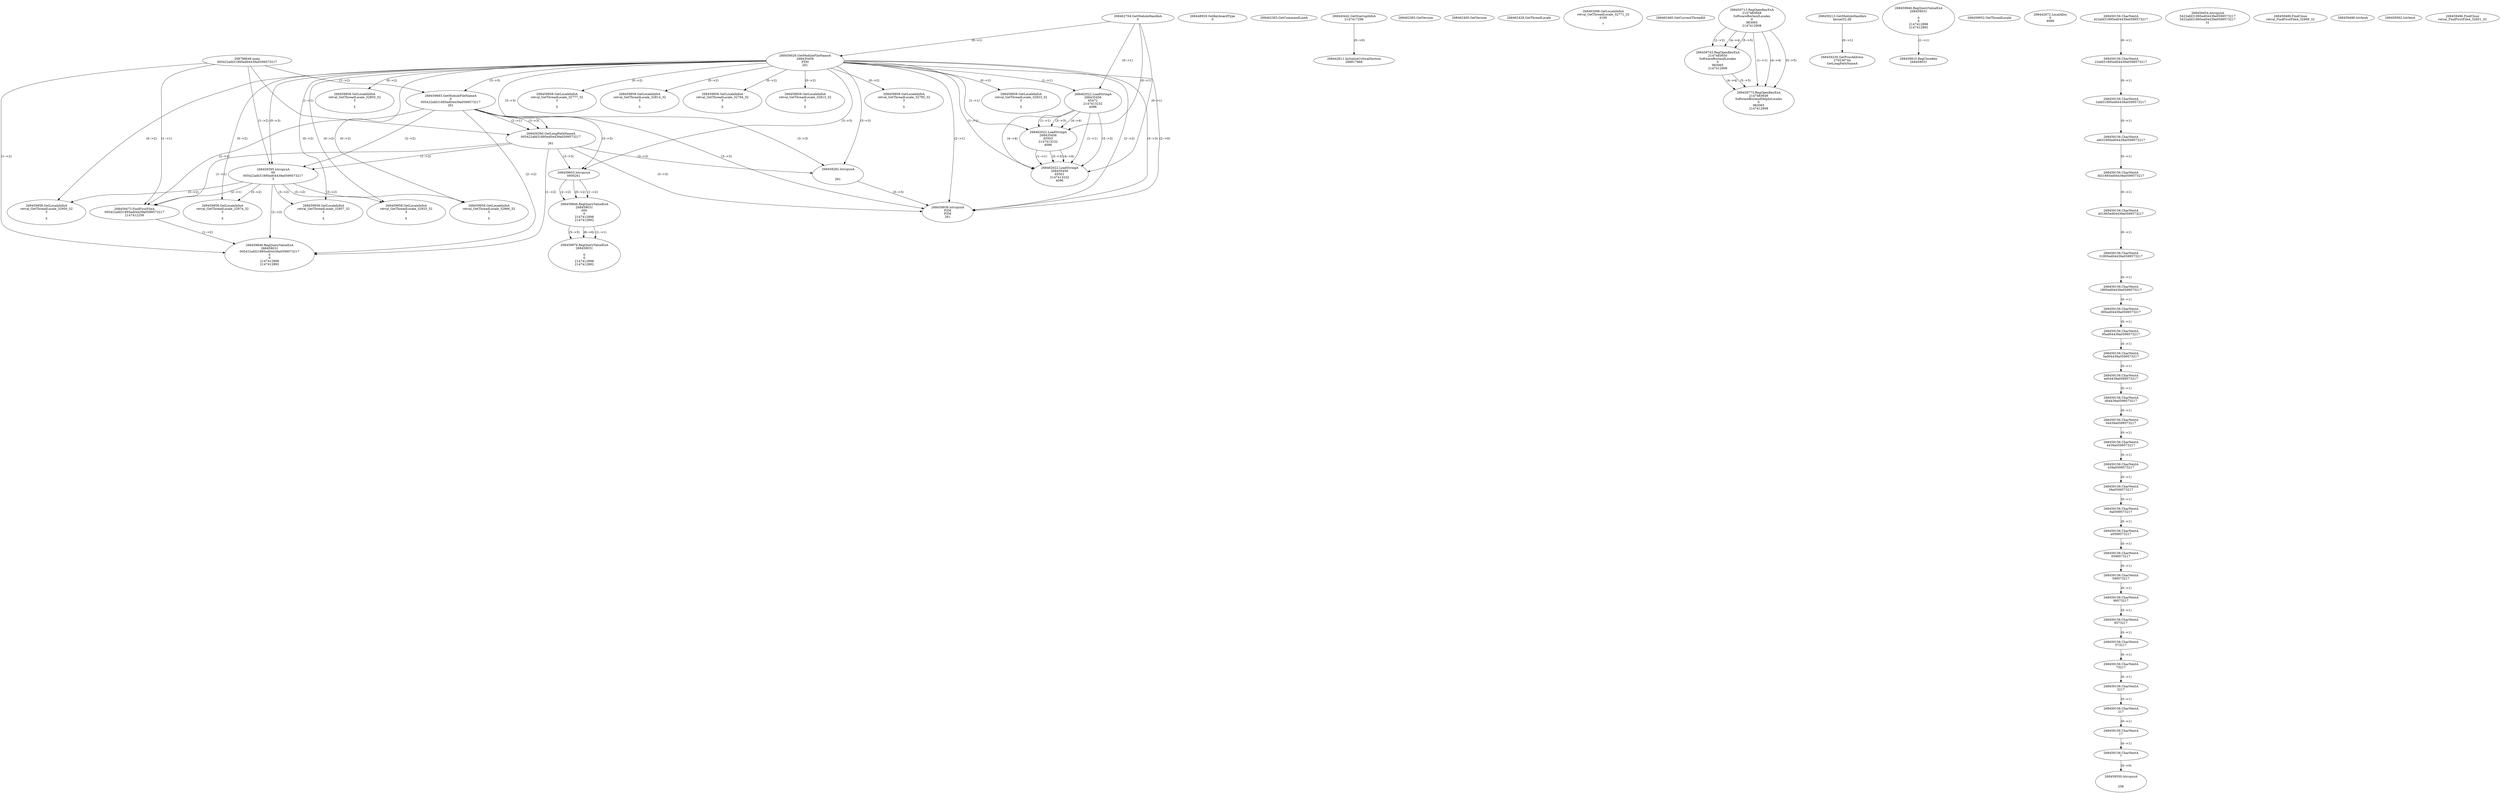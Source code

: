 // Global SCDG with merge call
digraph {
	0 [label="268798648.main
005422afd31895ed04439a0599573217"]
	1 [label="268462704.GetModuleHandleA
0"]
	2 [label="268448929.GetKeyboardType
0"]
	3 [label="268462363.GetCommandLineA
"]
	4 [label="268440442.GetStartupInfoA
2147417296"]
	5 [label="268462383.GetVersion
"]
	6 [label="268462400.GetVersion
"]
	7 [label="268462428.GetThreadLocale
"]
	8 [label="268462098.GetLocaleInfoA
retval_GetThreadLocale_32771_32
4100

7"]
	9 [label="268462460.GetCurrentThreadId
"]
	10 [label="268459026.GetModuleFileNameA
268435456
PZM
261"]
	1 -> 10 [label="(0-->1)"]
	11 [label="268459683.GetModuleFileNameA
0
005422afd31895ed04439a0599573217
261"]
	0 -> 11 [label="(1-->2)"]
	10 -> 11 [label="(3-->3)"]
	12 [label="268459713.RegOpenKeyExA
2147483649
Software\Borland\Locales
0
983065
2147412908"]
	13 [label="268459213.GetModuleHandleA
kernel32.dll"]
	14 [label="268459230.GetProcAddress
270536744
GetLongPathNameA"]
	13 -> 14 [label="(0-->1)"]
	15 [label="268459260.GetLongPathNameA
005422afd31895ed04439a0599573217

261"]
	0 -> 15 [label="(1-->1)"]
	11 -> 15 [label="(2-->1)"]
	10 -> 15 [label="(3-->3)"]
	11 -> 15 [label="(3-->3)"]
	16 [label="268459282.lstrcpynA


261"]
	10 -> 16 [label="(3-->3)"]
	11 -> 16 [label="(3-->3)"]
	15 -> 16 [label="(3-->3)"]
	17 [label="268459846.RegQueryValueExA
268459031

0
0
2147412898
2147412892"]
	18 [label="268459910.RegCloseKey
268459031"]
	17 -> 18 [label="(1-->1)"]
	19 [label="268459939.lstrcpynA
PZM
PZM
261"]
	10 -> 19 [label="(2-->1)"]
	10 -> 19 [label="(2-->2)"]
	10 -> 19 [label="(3-->3)"]
	11 -> 19 [label="(3-->3)"]
	15 -> 19 [label="(3-->3)"]
	16 -> 19 [label="(3-->3)"]
	10 -> 19 [label="(2-->0)"]
	20 [label="268459952.GetThreadLocale
"]
	21 [label="268459958.GetLocaleInfoA
retval_GetThreadLocale_32833_32
3

5"]
	10 -> 21 [label="(0-->2)"]
	22 [label="268462022.LoadStringA
268435456
65472
2147413232
4096"]
	1 -> 22 [label="(0-->1)"]
	10 -> 22 [label="(1-->1)"]
	23 [label="268462022.LoadStringA
268435456
65503
2147413232
4096"]
	1 -> 23 [label="(0-->1)"]
	10 -> 23 [label="(1-->1)"]
	22 -> 23 [label="(1-->1)"]
	22 -> 23 [label="(3-->3)"]
	22 -> 23 [label="(4-->4)"]
	24 [label="268462022.LoadStringA
268435456
65501
2147413232
4096"]
	1 -> 24 [label="(0-->1)"]
	10 -> 24 [label="(1-->1)"]
	22 -> 24 [label="(1-->1)"]
	23 -> 24 [label="(1-->1)"]
	22 -> 24 [label="(3-->3)"]
	23 -> 24 [label="(3-->3)"]
	22 -> 24 [label="(4-->4)"]
	23 -> 24 [label="(4-->4)"]
	25 [label="268459743.RegOpenKeyExA
2147483650
Software\Borland\Locales
0
983065
2147412908"]
	12 -> 25 [label="(2-->2)"]
	12 -> 25 [label="(4-->4)"]
	12 -> 25 [label="(5-->5)"]
	26 [label="268459773.RegOpenKeyExA
2147483649
Software\Borland\Delphi\Locales
0
983065
2147412908"]
	12 -> 26 [label="(1-->1)"]
	12 -> 26 [label="(4-->4)"]
	25 -> 26 [label="(4-->4)"]
	12 -> 26 [label="(5-->5)"]
	25 -> 26 [label="(5-->5)"]
	27 [label="268459958.GetLocaleInfoA
retval_GetThreadLocale_32803_32
3

5"]
	10 -> 27 [label="(0-->2)"]
	28 [label="268442611.InitializeCriticalSection
268817868"]
	4 -> 28 [label="(0-->0)"]
	29 [label="268442672.LocalAlloc
0
4088"]
	30 [label="268459395.lstrcpynA
00
005422afd31895ed04439a0599573217
3"]
	0 -> 30 [label="(1-->2)"]
	11 -> 30 [label="(2-->2)"]
	15 -> 30 [label="(1-->2)"]
	10 -> 30 [label="(0-->3)"]
	31 [label="268459156.CharNextA
422afd31895ed04439a0599573217"]
	32 [label="268459156.CharNextA
22afd31895ed04439a0599573217"]
	31 -> 32 [label="(0-->1)"]
	33 [label="268459156.CharNextA
2afd31895ed04439a0599573217"]
	32 -> 33 [label="(0-->1)"]
	34 [label="268459156.CharNextA
afd31895ed04439a0599573217"]
	33 -> 34 [label="(0-->1)"]
	35 [label="268459156.CharNextA
fd31895ed04439a0599573217"]
	34 -> 35 [label="(0-->1)"]
	36 [label="268459156.CharNextA
d31895ed04439a0599573217"]
	35 -> 36 [label="(0-->1)"]
	37 [label="268459156.CharNextA
31895ed04439a0599573217"]
	36 -> 37 [label="(0-->1)"]
	38 [label="268459156.CharNextA
1895ed04439a0599573217"]
	37 -> 38 [label="(0-->1)"]
	39 [label="268459156.CharNextA
895ed04439a0599573217"]
	38 -> 39 [label="(0-->1)"]
	40 [label="268459156.CharNextA
95ed04439a0599573217"]
	39 -> 40 [label="(0-->1)"]
	41 [label="268459156.CharNextA
5ed04439a0599573217"]
	40 -> 41 [label="(0-->1)"]
	42 [label="268459156.CharNextA
ed04439a0599573217"]
	41 -> 42 [label="(0-->1)"]
	43 [label="268459156.CharNextA
d04439a0599573217"]
	42 -> 43 [label="(0-->1)"]
	44 [label="268459156.CharNextA
04439a0599573217"]
	43 -> 44 [label="(0-->1)"]
	45 [label="268459156.CharNextA
4439a0599573217"]
	44 -> 45 [label="(0-->1)"]
	46 [label="268459156.CharNextA
439a0599573217"]
	45 -> 46 [label="(0-->1)"]
	47 [label="268459156.CharNextA
39a0599573217"]
	46 -> 47 [label="(0-->1)"]
	48 [label="268459156.CharNextA
9a0599573217"]
	47 -> 48 [label="(0-->1)"]
	49 [label="268459156.CharNextA
a0599573217"]
	48 -> 49 [label="(0-->1)"]
	50 [label="268459156.CharNextA
0599573217"]
	49 -> 50 [label="(0-->1)"]
	51 [label="268459156.CharNextA
599573217"]
	50 -> 51 [label="(0-->1)"]
	52 [label="268459156.CharNextA
99573217"]
	51 -> 52 [label="(0-->1)"]
	53 [label="268459156.CharNextA
9573217"]
	52 -> 53 [label="(0-->1)"]
	54 [label="268459156.CharNextA
573217"]
	53 -> 54 [label="(0-->1)"]
	55 [label="268459156.CharNextA
73217"]
	54 -> 55 [label="(0-->1)"]
	56 [label="268459156.CharNextA
3217"]
	55 -> 56 [label="(0-->1)"]
	57 [label="268459156.CharNextA
217"]
	56 -> 57 [label="(0-->1)"]
	58 [label="268459156.CharNextA
17"]
	57 -> 58 [label="(0-->1)"]
	59 [label="268459156.CharNextA
7"]
	58 -> 59 [label="(0-->1)"]
	60 [label="268459454.lstrcpynA
5422afd31895ed04439a0599573217
5422afd31895ed04439a0599573217
31"]
	61 [label="268459473.FindFirstFileA
005422afd31895ed04439a0599573217
2147412258"]
	0 -> 61 [label="(1-->1)"]
	11 -> 61 [label="(2-->1)"]
	15 -> 61 [label="(1-->1)"]
	30 -> 61 [label="(2-->1)"]
	62 [label="268459486.FindClose
retval_FindFirstFileA_32889_32"]
	63 [label="268459498.lstrlenA
"]
	64 [label="268459550.lstrcpynA


258"]
	59 -> 64 [label="(0-->0)"]
	65 [label="268459562.lstrlenA
"]
	66 [label="268459603.lstrcpynA
00\
00\
261"]
	10 -> 66 [label="(3-->3)"]
	11 -> 66 [label="(3-->3)"]
	15 -> 66 [label="(3-->3)"]
	67 [label="268459846.RegQueryValueExA
268459031
00\
0
0
2147412898
2147412892"]
	66 -> 67 [label="(1-->2)"]
	66 -> 67 [label="(2-->2)"]
	66 -> 67 [label="(0-->2)"]
	68 [label="268459876.RegQueryValueExA
268459031

0
0
2147412898
2147412892"]
	67 -> 68 [label="(1-->1)"]
	67 -> 68 [label="(5-->5)"]
	67 -> 68 [label="(6-->6)"]
	69 [label="268459958.GetLocaleInfoA
retval_GetThreadLocale_32950_32
3

5"]
	10 -> 69 [label="(0-->2)"]
	30 -> 69 [label="(3-->2)"]
	70 [label="268459846.RegQueryValueExA
268459031
005422afd31895ed04439a0599573217
0
0
2147412898
2147412892"]
	0 -> 70 [label="(1-->2)"]
	11 -> 70 [label="(2-->2)"]
	15 -> 70 [label="(1-->2)"]
	30 -> 70 [label="(2-->2)"]
	61 -> 70 [label="(1-->2)"]
	71 [label="268459958.GetLocaleInfoA
retval_GetThreadLocale_32925_32
3

5"]
	10 -> 71 [label="(0-->2)"]
	30 -> 71 [label="(3-->2)"]
	72 [label="268459958.GetLocaleInfoA
retval_GetThreadLocale_32777_32
3

5"]
	10 -> 72 [label="(0-->2)"]
	73 [label="268459958.GetLocaleInfoA
retval_GetThreadLocale_32814_32
3

5"]
	10 -> 73 [label="(0-->2)"]
	74 [label="268459958.GetLocaleInfoA
retval_GetThreadLocale_32794_32
3

5"]
	10 -> 74 [label="(0-->2)"]
	75 [label="268459958.GetLocaleInfoA
retval_GetThreadLocale_32813_32
3

5"]
	10 -> 75 [label="(0-->2)"]
	76 [label="268459958.GetLocaleInfoA
retval_GetThreadLocale_32866_32
3

5"]
	10 -> 76 [label="(0-->2)"]
	30 -> 76 [label="(3-->2)"]
	77 [label="268459486.FindClose
retval_FindFirstFileA_32851_32"]
	78 [label="268459958.GetLocaleInfoA
retval_GetThreadLocale_32874_32
3

5"]
	10 -> 78 [label="(0-->2)"]
	30 -> 78 [label="(3-->2)"]
	79 [label="268459958.GetLocaleInfoA
retval_GetThreadLocale_32785_32
3

5"]
	10 -> 79 [label="(0-->2)"]
	80 [label="268459958.GetLocaleInfoA
retval_GetThreadLocale_32857_32
3

5"]
	10 -> 80 [label="(0-->2)"]
	30 -> 80 [label="(3-->2)"]
}
